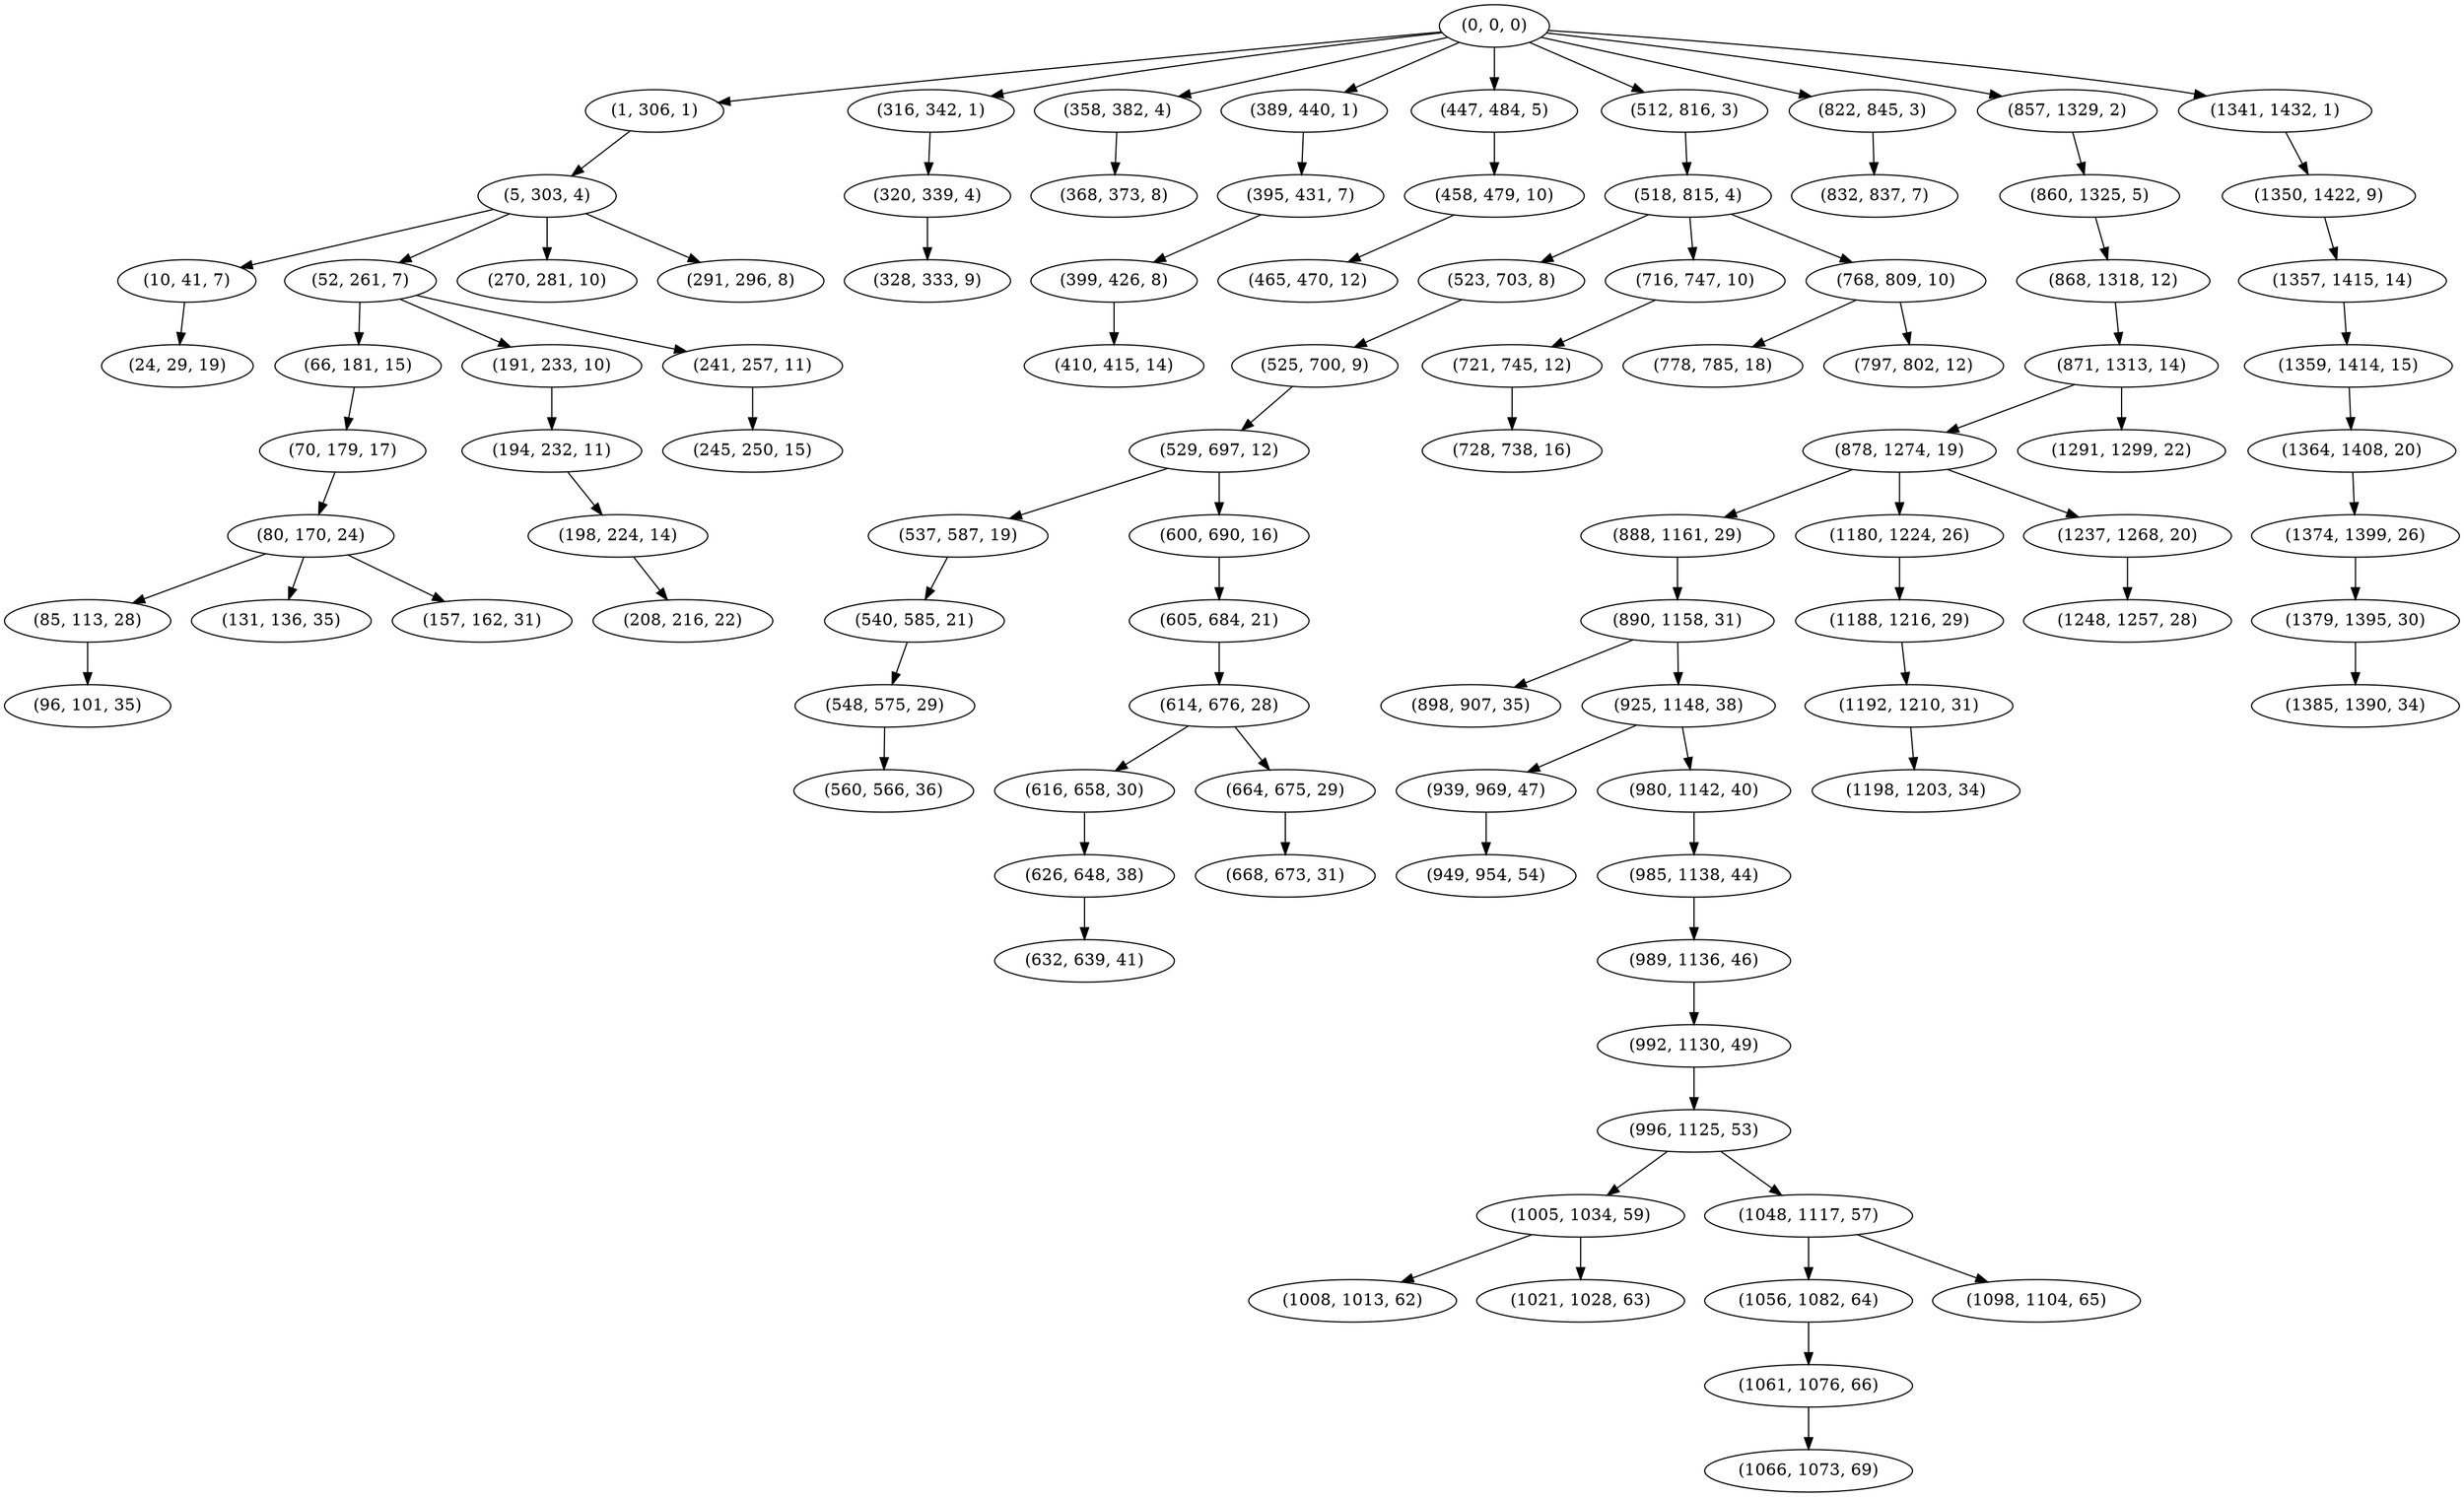 digraph tree {
    "(0, 0, 0)";
    "(1, 306, 1)";
    "(5, 303, 4)";
    "(10, 41, 7)";
    "(24, 29, 19)";
    "(52, 261, 7)";
    "(66, 181, 15)";
    "(70, 179, 17)";
    "(80, 170, 24)";
    "(85, 113, 28)";
    "(96, 101, 35)";
    "(131, 136, 35)";
    "(157, 162, 31)";
    "(191, 233, 10)";
    "(194, 232, 11)";
    "(198, 224, 14)";
    "(208, 216, 22)";
    "(241, 257, 11)";
    "(245, 250, 15)";
    "(270, 281, 10)";
    "(291, 296, 8)";
    "(316, 342, 1)";
    "(320, 339, 4)";
    "(328, 333, 9)";
    "(358, 382, 4)";
    "(368, 373, 8)";
    "(389, 440, 1)";
    "(395, 431, 7)";
    "(399, 426, 8)";
    "(410, 415, 14)";
    "(447, 484, 5)";
    "(458, 479, 10)";
    "(465, 470, 12)";
    "(512, 816, 3)";
    "(518, 815, 4)";
    "(523, 703, 8)";
    "(525, 700, 9)";
    "(529, 697, 12)";
    "(537, 587, 19)";
    "(540, 585, 21)";
    "(548, 575, 29)";
    "(560, 566, 36)";
    "(600, 690, 16)";
    "(605, 684, 21)";
    "(614, 676, 28)";
    "(616, 658, 30)";
    "(626, 648, 38)";
    "(632, 639, 41)";
    "(664, 675, 29)";
    "(668, 673, 31)";
    "(716, 747, 10)";
    "(721, 745, 12)";
    "(728, 738, 16)";
    "(768, 809, 10)";
    "(778, 785, 18)";
    "(797, 802, 12)";
    "(822, 845, 3)";
    "(832, 837, 7)";
    "(857, 1329, 2)";
    "(860, 1325, 5)";
    "(868, 1318, 12)";
    "(871, 1313, 14)";
    "(878, 1274, 19)";
    "(888, 1161, 29)";
    "(890, 1158, 31)";
    "(898, 907, 35)";
    "(925, 1148, 38)";
    "(939, 969, 47)";
    "(949, 954, 54)";
    "(980, 1142, 40)";
    "(985, 1138, 44)";
    "(989, 1136, 46)";
    "(992, 1130, 49)";
    "(996, 1125, 53)";
    "(1005, 1034, 59)";
    "(1008, 1013, 62)";
    "(1021, 1028, 63)";
    "(1048, 1117, 57)";
    "(1056, 1082, 64)";
    "(1061, 1076, 66)";
    "(1066, 1073, 69)";
    "(1098, 1104, 65)";
    "(1180, 1224, 26)";
    "(1188, 1216, 29)";
    "(1192, 1210, 31)";
    "(1198, 1203, 34)";
    "(1237, 1268, 20)";
    "(1248, 1257, 28)";
    "(1291, 1299, 22)";
    "(1341, 1432, 1)";
    "(1350, 1422, 9)";
    "(1357, 1415, 14)";
    "(1359, 1414, 15)";
    "(1364, 1408, 20)";
    "(1374, 1399, 26)";
    "(1379, 1395, 30)";
    "(1385, 1390, 34)";
    "(0, 0, 0)" -> "(1, 306, 1)";
    "(0, 0, 0)" -> "(316, 342, 1)";
    "(0, 0, 0)" -> "(358, 382, 4)";
    "(0, 0, 0)" -> "(389, 440, 1)";
    "(0, 0, 0)" -> "(447, 484, 5)";
    "(0, 0, 0)" -> "(512, 816, 3)";
    "(0, 0, 0)" -> "(822, 845, 3)";
    "(0, 0, 0)" -> "(857, 1329, 2)";
    "(0, 0, 0)" -> "(1341, 1432, 1)";
    "(1, 306, 1)" -> "(5, 303, 4)";
    "(5, 303, 4)" -> "(10, 41, 7)";
    "(5, 303, 4)" -> "(52, 261, 7)";
    "(5, 303, 4)" -> "(270, 281, 10)";
    "(5, 303, 4)" -> "(291, 296, 8)";
    "(10, 41, 7)" -> "(24, 29, 19)";
    "(52, 261, 7)" -> "(66, 181, 15)";
    "(52, 261, 7)" -> "(191, 233, 10)";
    "(52, 261, 7)" -> "(241, 257, 11)";
    "(66, 181, 15)" -> "(70, 179, 17)";
    "(70, 179, 17)" -> "(80, 170, 24)";
    "(80, 170, 24)" -> "(85, 113, 28)";
    "(80, 170, 24)" -> "(131, 136, 35)";
    "(80, 170, 24)" -> "(157, 162, 31)";
    "(85, 113, 28)" -> "(96, 101, 35)";
    "(191, 233, 10)" -> "(194, 232, 11)";
    "(194, 232, 11)" -> "(198, 224, 14)";
    "(198, 224, 14)" -> "(208, 216, 22)";
    "(241, 257, 11)" -> "(245, 250, 15)";
    "(316, 342, 1)" -> "(320, 339, 4)";
    "(320, 339, 4)" -> "(328, 333, 9)";
    "(358, 382, 4)" -> "(368, 373, 8)";
    "(389, 440, 1)" -> "(395, 431, 7)";
    "(395, 431, 7)" -> "(399, 426, 8)";
    "(399, 426, 8)" -> "(410, 415, 14)";
    "(447, 484, 5)" -> "(458, 479, 10)";
    "(458, 479, 10)" -> "(465, 470, 12)";
    "(512, 816, 3)" -> "(518, 815, 4)";
    "(518, 815, 4)" -> "(523, 703, 8)";
    "(518, 815, 4)" -> "(716, 747, 10)";
    "(518, 815, 4)" -> "(768, 809, 10)";
    "(523, 703, 8)" -> "(525, 700, 9)";
    "(525, 700, 9)" -> "(529, 697, 12)";
    "(529, 697, 12)" -> "(537, 587, 19)";
    "(529, 697, 12)" -> "(600, 690, 16)";
    "(537, 587, 19)" -> "(540, 585, 21)";
    "(540, 585, 21)" -> "(548, 575, 29)";
    "(548, 575, 29)" -> "(560, 566, 36)";
    "(600, 690, 16)" -> "(605, 684, 21)";
    "(605, 684, 21)" -> "(614, 676, 28)";
    "(614, 676, 28)" -> "(616, 658, 30)";
    "(614, 676, 28)" -> "(664, 675, 29)";
    "(616, 658, 30)" -> "(626, 648, 38)";
    "(626, 648, 38)" -> "(632, 639, 41)";
    "(664, 675, 29)" -> "(668, 673, 31)";
    "(716, 747, 10)" -> "(721, 745, 12)";
    "(721, 745, 12)" -> "(728, 738, 16)";
    "(768, 809, 10)" -> "(778, 785, 18)";
    "(768, 809, 10)" -> "(797, 802, 12)";
    "(822, 845, 3)" -> "(832, 837, 7)";
    "(857, 1329, 2)" -> "(860, 1325, 5)";
    "(860, 1325, 5)" -> "(868, 1318, 12)";
    "(868, 1318, 12)" -> "(871, 1313, 14)";
    "(871, 1313, 14)" -> "(878, 1274, 19)";
    "(871, 1313, 14)" -> "(1291, 1299, 22)";
    "(878, 1274, 19)" -> "(888, 1161, 29)";
    "(878, 1274, 19)" -> "(1180, 1224, 26)";
    "(878, 1274, 19)" -> "(1237, 1268, 20)";
    "(888, 1161, 29)" -> "(890, 1158, 31)";
    "(890, 1158, 31)" -> "(898, 907, 35)";
    "(890, 1158, 31)" -> "(925, 1148, 38)";
    "(925, 1148, 38)" -> "(939, 969, 47)";
    "(925, 1148, 38)" -> "(980, 1142, 40)";
    "(939, 969, 47)" -> "(949, 954, 54)";
    "(980, 1142, 40)" -> "(985, 1138, 44)";
    "(985, 1138, 44)" -> "(989, 1136, 46)";
    "(989, 1136, 46)" -> "(992, 1130, 49)";
    "(992, 1130, 49)" -> "(996, 1125, 53)";
    "(996, 1125, 53)" -> "(1005, 1034, 59)";
    "(996, 1125, 53)" -> "(1048, 1117, 57)";
    "(1005, 1034, 59)" -> "(1008, 1013, 62)";
    "(1005, 1034, 59)" -> "(1021, 1028, 63)";
    "(1048, 1117, 57)" -> "(1056, 1082, 64)";
    "(1048, 1117, 57)" -> "(1098, 1104, 65)";
    "(1056, 1082, 64)" -> "(1061, 1076, 66)";
    "(1061, 1076, 66)" -> "(1066, 1073, 69)";
    "(1180, 1224, 26)" -> "(1188, 1216, 29)";
    "(1188, 1216, 29)" -> "(1192, 1210, 31)";
    "(1192, 1210, 31)" -> "(1198, 1203, 34)";
    "(1237, 1268, 20)" -> "(1248, 1257, 28)";
    "(1341, 1432, 1)" -> "(1350, 1422, 9)";
    "(1350, 1422, 9)" -> "(1357, 1415, 14)";
    "(1357, 1415, 14)" -> "(1359, 1414, 15)";
    "(1359, 1414, 15)" -> "(1364, 1408, 20)";
    "(1364, 1408, 20)" -> "(1374, 1399, 26)";
    "(1374, 1399, 26)" -> "(1379, 1395, 30)";
    "(1379, 1395, 30)" -> "(1385, 1390, 34)";
}
